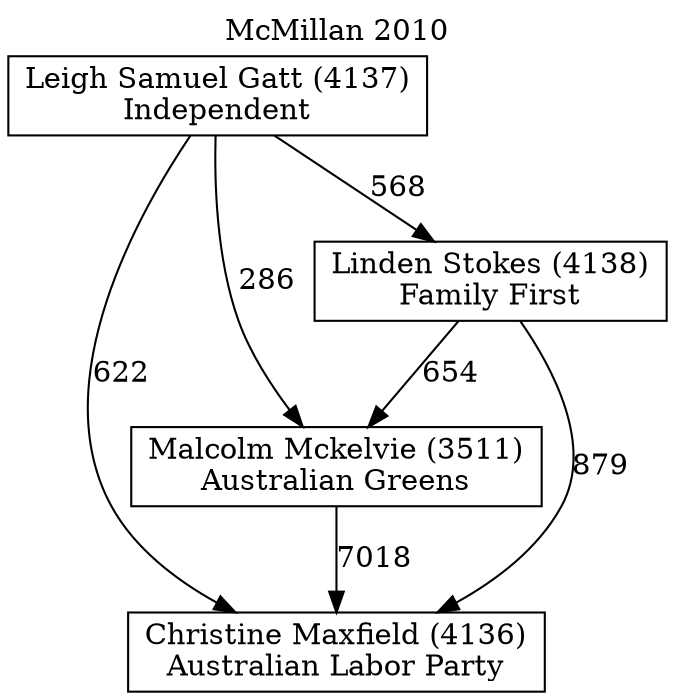 // House preference flow
digraph "Christine Maxfield (4136)_McMillan_2010" {
	graph [label="McMillan 2010" labelloc=t mclimit=10]
	node [shape=box]
	"Christine Maxfield (4136)" [label="Christine Maxfield (4136)
Australian Labor Party"]
	"Malcolm Mckelvie (3511)" [label="Malcolm Mckelvie (3511)
Australian Greens"]
	"Linden Stokes (4138)" [label="Linden Stokes (4138)
Family First"]
	"Leigh Samuel Gatt (4137)" [label="Leigh Samuel Gatt (4137)
Independent"]
	"Malcolm Mckelvie (3511)" -> "Christine Maxfield (4136)" [label=7018]
	"Linden Stokes (4138)" -> "Malcolm Mckelvie (3511)" [label=654]
	"Leigh Samuel Gatt (4137)" -> "Linden Stokes (4138)" [label=568]
	"Linden Stokes (4138)" -> "Christine Maxfield (4136)" [label=879]
	"Leigh Samuel Gatt (4137)" -> "Christine Maxfield (4136)" [label=622]
	"Leigh Samuel Gatt (4137)" -> "Malcolm Mckelvie (3511)" [label=286]
}
